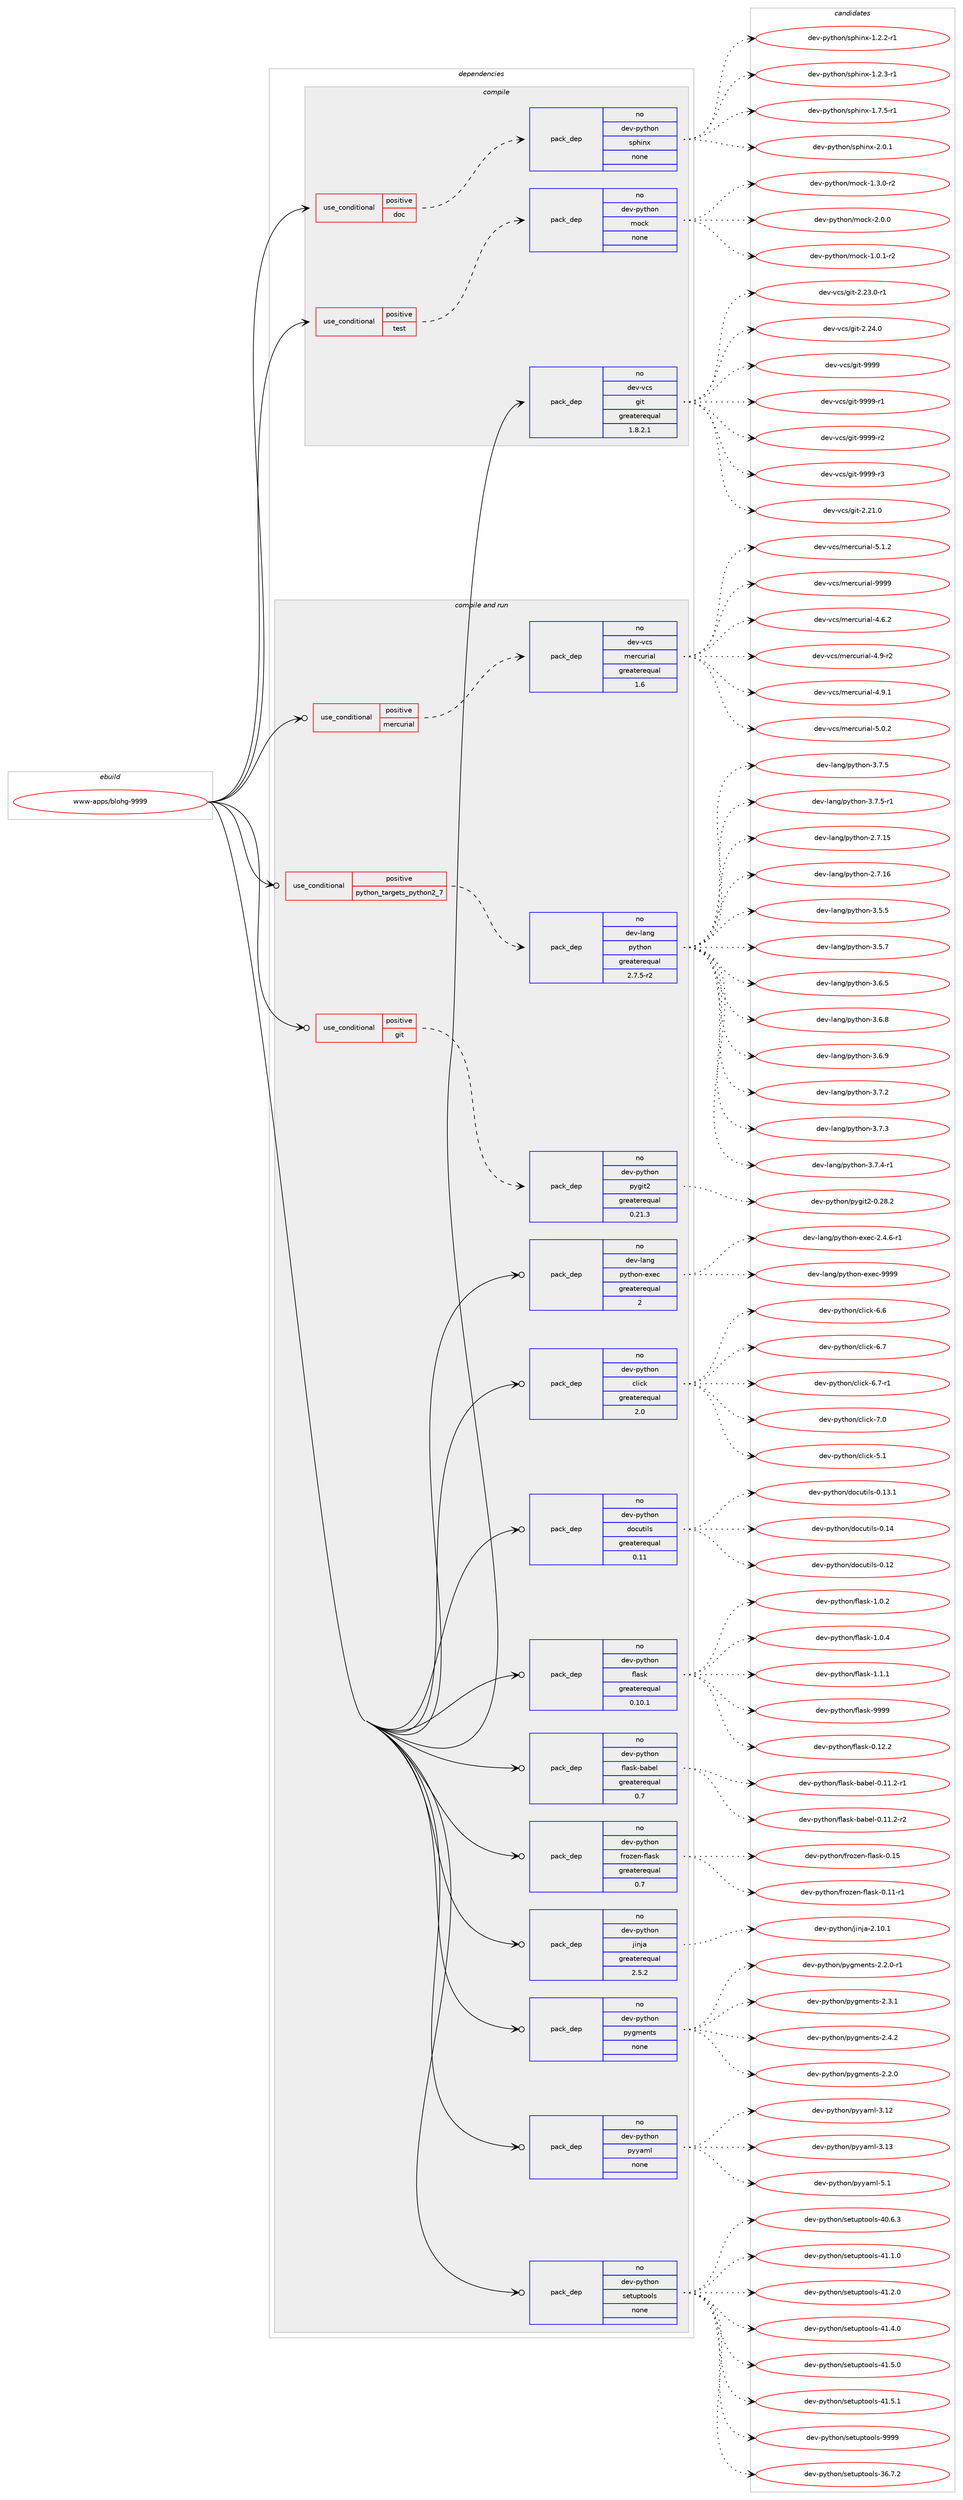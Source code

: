 digraph prolog {

# *************
# Graph options
# *************

newrank=true;
concentrate=true;
compound=true;
graph [rankdir=LR,fontname=Helvetica,fontsize=10,ranksep=1.5];#, ranksep=2.5, nodesep=0.2];
edge  [arrowhead=vee];
node  [fontname=Helvetica,fontsize=10];

# **********
# The ebuild
# **********

subgraph cluster_leftcol {
color=gray;
rank=same;
label=<<i>ebuild</i>>;
id [label="www-apps/blohg-9999", color=red, width=4, href="../www-apps/blohg-9999.svg"];
}

# ****************
# The dependencies
# ****************

subgraph cluster_midcol {
color=gray;
label=<<i>dependencies</i>>;
subgraph cluster_compile {
fillcolor="#eeeeee";
style=filled;
label=<<i>compile</i>>;
subgraph cond216640 {
dependency903251 [label=<<TABLE BORDER="0" CELLBORDER="1" CELLSPACING="0" CELLPADDING="4"><TR><TD ROWSPAN="3" CELLPADDING="10">use_conditional</TD></TR><TR><TD>positive</TD></TR><TR><TD>doc</TD></TR></TABLE>>, shape=none, color=red];
subgraph pack670373 {
dependency903252 [label=<<TABLE BORDER="0" CELLBORDER="1" CELLSPACING="0" CELLPADDING="4" WIDTH="220"><TR><TD ROWSPAN="6" CELLPADDING="30">pack_dep</TD></TR><TR><TD WIDTH="110">no</TD></TR><TR><TD>dev-python</TD></TR><TR><TD>sphinx</TD></TR><TR><TD>none</TD></TR><TR><TD></TD></TR></TABLE>>, shape=none, color=blue];
}
dependency903251:e -> dependency903252:w [weight=20,style="dashed",arrowhead="vee"];
}
id:e -> dependency903251:w [weight=20,style="solid",arrowhead="vee"];
subgraph cond216641 {
dependency903253 [label=<<TABLE BORDER="0" CELLBORDER="1" CELLSPACING="0" CELLPADDING="4"><TR><TD ROWSPAN="3" CELLPADDING="10">use_conditional</TD></TR><TR><TD>positive</TD></TR><TR><TD>test</TD></TR></TABLE>>, shape=none, color=red];
subgraph pack670374 {
dependency903254 [label=<<TABLE BORDER="0" CELLBORDER="1" CELLSPACING="0" CELLPADDING="4" WIDTH="220"><TR><TD ROWSPAN="6" CELLPADDING="30">pack_dep</TD></TR><TR><TD WIDTH="110">no</TD></TR><TR><TD>dev-python</TD></TR><TR><TD>mock</TD></TR><TR><TD>none</TD></TR><TR><TD></TD></TR></TABLE>>, shape=none, color=blue];
}
dependency903253:e -> dependency903254:w [weight=20,style="dashed",arrowhead="vee"];
}
id:e -> dependency903253:w [weight=20,style="solid",arrowhead="vee"];
subgraph pack670375 {
dependency903255 [label=<<TABLE BORDER="0" CELLBORDER="1" CELLSPACING="0" CELLPADDING="4" WIDTH="220"><TR><TD ROWSPAN="6" CELLPADDING="30">pack_dep</TD></TR><TR><TD WIDTH="110">no</TD></TR><TR><TD>dev-vcs</TD></TR><TR><TD>git</TD></TR><TR><TD>greaterequal</TD></TR><TR><TD>1.8.2.1</TD></TR></TABLE>>, shape=none, color=blue];
}
id:e -> dependency903255:w [weight=20,style="solid",arrowhead="vee"];
}
subgraph cluster_compileandrun {
fillcolor="#eeeeee";
style=filled;
label=<<i>compile and run</i>>;
subgraph cond216642 {
dependency903256 [label=<<TABLE BORDER="0" CELLBORDER="1" CELLSPACING="0" CELLPADDING="4"><TR><TD ROWSPAN="3" CELLPADDING="10">use_conditional</TD></TR><TR><TD>positive</TD></TR><TR><TD>git</TD></TR></TABLE>>, shape=none, color=red];
subgraph pack670376 {
dependency903257 [label=<<TABLE BORDER="0" CELLBORDER="1" CELLSPACING="0" CELLPADDING="4" WIDTH="220"><TR><TD ROWSPAN="6" CELLPADDING="30">pack_dep</TD></TR><TR><TD WIDTH="110">no</TD></TR><TR><TD>dev-python</TD></TR><TR><TD>pygit2</TD></TR><TR><TD>greaterequal</TD></TR><TR><TD>0.21.3</TD></TR></TABLE>>, shape=none, color=blue];
}
dependency903256:e -> dependency903257:w [weight=20,style="dashed",arrowhead="vee"];
}
id:e -> dependency903256:w [weight=20,style="solid",arrowhead="odotvee"];
subgraph cond216643 {
dependency903258 [label=<<TABLE BORDER="0" CELLBORDER="1" CELLSPACING="0" CELLPADDING="4"><TR><TD ROWSPAN="3" CELLPADDING="10">use_conditional</TD></TR><TR><TD>positive</TD></TR><TR><TD>mercurial</TD></TR></TABLE>>, shape=none, color=red];
subgraph pack670377 {
dependency903259 [label=<<TABLE BORDER="0" CELLBORDER="1" CELLSPACING="0" CELLPADDING="4" WIDTH="220"><TR><TD ROWSPAN="6" CELLPADDING="30">pack_dep</TD></TR><TR><TD WIDTH="110">no</TD></TR><TR><TD>dev-vcs</TD></TR><TR><TD>mercurial</TD></TR><TR><TD>greaterequal</TD></TR><TR><TD>1.6</TD></TR></TABLE>>, shape=none, color=blue];
}
dependency903258:e -> dependency903259:w [weight=20,style="dashed",arrowhead="vee"];
}
id:e -> dependency903258:w [weight=20,style="solid",arrowhead="odotvee"];
subgraph cond216644 {
dependency903260 [label=<<TABLE BORDER="0" CELLBORDER="1" CELLSPACING="0" CELLPADDING="4"><TR><TD ROWSPAN="3" CELLPADDING="10">use_conditional</TD></TR><TR><TD>positive</TD></TR><TR><TD>python_targets_python2_7</TD></TR></TABLE>>, shape=none, color=red];
subgraph pack670378 {
dependency903261 [label=<<TABLE BORDER="0" CELLBORDER="1" CELLSPACING="0" CELLPADDING="4" WIDTH="220"><TR><TD ROWSPAN="6" CELLPADDING="30">pack_dep</TD></TR><TR><TD WIDTH="110">no</TD></TR><TR><TD>dev-lang</TD></TR><TR><TD>python</TD></TR><TR><TD>greaterequal</TD></TR><TR><TD>2.7.5-r2</TD></TR></TABLE>>, shape=none, color=blue];
}
dependency903260:e -> dependency903261:w [weight=20,style="dashed",arrowhead="vee"];
}
id:e -> dependency903260:w [weight=20,style="solid",arrowhead="odotvee"];
subgraph pack670379 {
dependency903262 [label=<<TABLE BORDER="0" CELLBORDER="1" CELLSPACING="0" CELLPADDING="4" WIDTH="220"><TR><TD ROWSPAN="6" CELLPADDING="30">pack_dep</TD></TR><TR><TD WIDTH="110">no</TD></TR><TR><TD>dev-lang</TD></TR><TR><TD>python-exec</TD></TR><TR><TD>greaterequal</TD></TR><TR><TD>2</TD></TR></TABLE>>, shape=none, color=blue];
}
id:e -> dependency903262:w [weight=20,style="solid",arrowhead="odotvee"];
subgraph pack670380 {
dependency903263 [label=<<TABLE BORDER="0" CELLBORDER="1" CELLSPACING="0" CELLPADDING="4" WIDTH="220"><TR><TD ROWSPAN="6" CELLPADDING="30">pack_dep</TD></TR><TR><TD WIDTH="110">no</TD></TR><TR><TD>dev-python</TD></TR><TR><TD>click</TD></TR><TR><TD>greaterequal</TD></TR><TR><TD>2.0</TD></TR></TABLE>>, shape=none, color=blue];
}
id:e -> dependency903263:w [weight=20,style="solid",arrowhead="odotvee"];
subgraph pack670381 {
dependency903264 [label=<<TABLE BORDER="0" CELLBORDER="1" CELLSPACING="0" CELLPADDING="4" WIDTH="220"><TR><TD ROWSPAN="6" CELLPADDING="30">pack_dep</TD></TR><TR><TD WIDTH="110">no</TD></TR><TR><TD>dev-python</TD></TR><TR><TD>docutils</TD></TR><TR><TD>greaterequal</TD></TR><TR><TD>0.11</TD></TR></TABLE>>, shape=none, color=blue];
}
id:e -> dependency903264:w [weight=20,style="solid",arrowhead="odotvee"];
subgraph pack670382 {
dependency903265 [label=<<TABLE BORDER="0" CELLBORDER="1" CELLSPACING="0" CELLPADDING="4" WIDTH="220"><TR><TD ROWSPAN="6" CELLPADDING="30">pack_dep</TD></TR><TR><TD WIDTH="110">no</TD></TR><TR><TD>dev-python</TD></TR><TR><TD>flask</TD></TR><TR><TD>greaterequal</TD></TR><TR><TD>0.10.1</TD></TR></TABLE>>, shape=none, color=blue];
}
id:e -> dependency903265:w [weight=20,style="solid",arrowhead="odotvee"];
subgraph pack670383 {
dependency903266 [label=<<TABLE BORDER="0" CELLBORDER="1" CELLSPACING="0" CELLPADDING="4" WIDTH="220"><TR><TD ROWSPAN="6" CELLPADDING="30">pack_dep</TD></TR><TR><TD WIDTH="110">no</TD></TR><TR><TD>dev-python</TD></TR><TR><TD>flask-babel</TD></TR><TR><TD>greaterequal</TD></TR><TR><TD>0.7</TD></TR></TABLE>>, shape=none, color=blue];
}
id:e -> dependency903266:w [weight=20,style="solid",arrowhead="odotvee"];
subgraph pack670384 {
dependency903267 [label=<<TABLE BORDER="0" CELLBORDER="1" CELLSPACING="0" CELLPADDING="4" WIDTH="220"><TR><TD ROWSPAN="6" CELLPADDING="30">pack_dep</TD></TR><TR><TD WIDTH="110">no</TD></TR><TR><TD>dev-python</TD></TR><TR><TD>frozen-flask</TD></TR><TR><TD>greaterequal</TD></TR><TR><TD>0.7</TD></TR></TABLE>>, shape=none, color=blue];
}
id:e -> dependency903267:w [weight=20,style="solid",arrowhead="odotvee"];
subgraph pack670385 {
dependency903268 [label=<<TABLE BORDER="0" CELLBORDER="1" CELLSPACING="0" CELLPADDING="4" WIDTH="220"><TR><TD ROWSPAN="6" CELLPADDING="30">pack_dep</TD></TR><TR><TD WIDTH="110">no</TD></TR><TR><TD>dev-python</TD></TR><TR><TD>jinja</TD></TR><TR><TD>greaterequal</TD></TR><TR><TD>2.5.2</TD></TR></TABLE>>, shape=none, color=blue];
}
id:e -> dependency903268:w [weight=20,style="solid",arrowhead="odotvee"];
subgraph pack670386 {
dependency903269 [label=<<TABLE BORDER="0" CELLBORDER="1" CELLSPACING="0" CELLPADDING="4" WIDTH="220"><TR><TD ROWSPAN="6" CELLPADDING="30">pack_dep</TD></TR><TR><TD WIDTH="110">no</TD></TR><TR><TD>dev-python</TD></TR><TR><TD>pygments</TD></TR><TR><TD>none</TD></TR><TR><TD></TD></TR></TABLE>>, shape=none, color=blue];
}
id:e -> dependency903269:w [weight=20,style="solid",arrowhead="odotvee"];
subgraph pack670387 {
dependency903270 [label=<<TABLE BORDER="0" CELLBORDER="1" CELLSPACING="0" CELLPADDING="4" WIDTH="220"><TR><TD ROWSPAN="6" CELLPADDING="30">pack_dep</TD></TR><TR><TD WIDTH="110">no</TD></TR><TR><TD>dev-python</TD></TR><TR><TD>pyyaml</TD></TR><TR><TD>none</TD></TR><TR><TD></TD></TR></TABLE>>, shape=none, color=blue];
}
id:e -> dependency903270:w [weight=20,style="solid",arrowhead="odotvee"];
subgraph pack670388 {
dependency903271 [label=<<TABLE BORDER="0" CELLBORDER="1" CELLSPACING="0" CELLPADDING="4" WIDTH="220"><TR><TD ROWSPAN="6" CELLPADDING="30">pack_dep</TD></TR><TR><TD WIDTH="110">no</TD></TR><TR><TD>dev-python</TD></TR><TR><TD>setuptools</TD></TR><TR><TD>none</TD></TR><TR><TD></TD></TR></TABLE>>, shape=none, color=blue];
}
id:e -> dependency903271:w [weight=20,style="solid",arrowhead="odotvee"];
}
subgraph cluster_run {
fillcolor="#eeeeee";
style=filled;
label=<<i>run</i>>;
}
}

# **************
# The candidates
# **************

subgraph cluster_choices {
rank=same;
color=gray;
label=<<i>candidates</i>>;

subgraph choice670373 {
color=black;
nodesep=1;
choice10010111845112121116104111110471151121041051101204549465046504511449 [label="dev-python/sphinx-1.2.2-r1", color=red, width=4,href="../dev-python/sphinx-1.2.2-r1.svg"];
choice10010111845112121116104111110471151121041051101204549465046514511449 [label="dev-python/sphinx-1.2.3-r1", color=red, width=4,href="../dev-python/sphinx-1.2.3-r1.svg"];
choice10010111845112121116104111110471151121041051101204549465546534511449 [label="dev-python/sphinx-1.7.5-r1", color=red, width=4,href="../dev-python/sphinx-1.7.5-r1.svg"];
choice1001011184511212111610411111047115112104105110120455046484649 [label="dev-python/sphinx-2.0.1", color=red, width=4,href="../dev-python/sphinx-2.0.1.svg"];
dependency903252:e -> choice10010111845112121116104111110471151121041051101204549465046504511449:w [style=dotted,weight="100"];
dependency903252:e -> choice10010111845112121116104111110471151121041051101204549465046514511449:w [style=dotted,weight="100"];
dependency903252:e -> choice10010111845112121116104111110471151121041051101204549465546534511449:w [style=dotted,weight="100"];
dependency903252:e -> choice1001011184511212111610411111047115112104105110120455046484649:w [style=dotted,weight="100"];
}
subgraph choice670374 {
color=black;
nodesep=1;
choice1001011184511212111610411111047109111991074549464846494511450 [label="dev-python/mock-1.0.1-r2", color=red, width=4,href="../dev-python/mock-1.0.1-r2.svg"];
choice1001011184511212111610411111047109111991074549465146484511450 [label="dev-python/mock-1.3.0-r2", color=red, width=4,href="../dev-python/mock-1.3.0-r2.svg"];
choice100101118451121211161041111104710911199107455046484648 [label="dev-python/mock-2.0.0", color=red, width=4,href="../dev-python/mock-2.0.0.svg"];
dependency903254:e -> choice1001011184511212111610411111047109111991074549464846494511450:w [style=dotted,weight="100"];
dependency903254:e -> choice1001011184511212111610411111047109111991074549465146484511450:w [style=dotted,weight="100"];
dependency903254:e -> choice100101118451121211161041111104710911199107455046484648:w [style=dotted,weight="100"];
}
subgraph choice670375 {
color=black;
nodesep=1;
choice10010111845118991154710310511645504650494648 [label="dev-vcs/git-2.21.0", color=red, width=4,href="../dev-vcs/git-2.21.0.svg"];
choice100101118451189911547103105116455046505146484511449 [label="dev-vcs/git-2.23.0-r1", color=red, width=4,href="../dev-vcs/git-2.23.0-r1.svg"];
choice10010111845118991154710310511645504650524648 [label="dev-vcs/git-2.24.0", color=red, width=4,href="../dev-vcs/git-2.24.0.svg"];
choice1001011184511899115471031051164557575757 [label="dev-vcs/git-9999", color=red, width=4,href="../dev-vcs/git-9999.svg"];
choice10010111845118991154710310511645575757574511449 [label="dev-vcs/git-9999-r1", color=red, width=4,href="../dev-vcs/git-9999-r1.svg"];
choice10010111845118991154710310511645575757574511450 [label="dev-vcs/git-9999-r2", color=red, width=4,href="../dev-vcs/git-9999-r2.svg"];
choice10010111845118991154710310511645575757574511451 [label="dev-vcs/git-9999-r3", color=red, width=4,href="../dev-vcs/git-9999-r3.svg"];
dependency903255:e -> choice10010111845118991154710310511645504650494648:w [style=dotted,weight="100"];
dependency903255:e -> choice100101118451189911547103105116455046505146484511449:w [style=dotted,weight="100"];
dependency903255:e -> choice10010111845118991154710310511645504650524648:w [style=dotted,weight="100"];
dependency903255:e -> choice1001011184511899115471031051164557575757:w [style=dotted,weight="100"];
dependency903255:e -> choice10010111845118991154710310511645575757574511449:w [style=dotted,weight="100"];
dependency903255:e -> choice10010111845118991154710310511645575757574511450:w [style=dotted,weight="100"];
dependency903255:e -> choice10010111845118991154710310511645575757574511451:w [style=dotted,weight="100"];
}
subgraph choice670376 {
color=black;
nodesep=1;
choice10010111845112121116104111110471121211031051165045484650564650 [label="dev-python/pygit2-0.28.2", color=red, width=4,href="../dev-python/pygit2-0.28.2.svg"];
dependency903257:e -> choice10010111845112121116104111110471121211031051165045484650564650:w [style=dotted,weight="100"];
}
subgraph choice670377 {
color=black;
nodesep=1;
choice1001011184511899115471091011149911711410597108455246544650 [label="dev-vcs/mercurial-4.6.2", color=red, width=4,href="../dev-vcs/mercurial-4.6.2.svg"];
choice1001011184511899115471091011149911711410597108455246574511450 [label="dev-vcs/mercurial-4.9-r2", color=red, width=4,href="../dev-vcs/mercurial-4.9-r2.svg"];
choice1001011184511899115471091011149911711410597108455246574649 [label="dev-vcs/mercurial-4.9.1", color=red, width=4,href="../dev-vcs/mercurial-4.9.1.svg"];
choice1001011184511899115471091011149911711410597108455346484650 [label="dev-vcs/mercurial-5.0.2", color=red, width=4,href="../dev-vcs/mercurial-5.0.2.svg"];
choice1001011184511899115471091011149911711410597108455346494650 [label="dev-vcs/mercurial-5.1.2", color=red, width=4,href="../dev-vcs/mercurial-5.1.2.svg"];
choice10010111845118991154710910111499117114105971084557575757 [label="dev-vcs/mercurial-9999", color=red, width=4,href="../dev-vcs/mercurial-9999.svg"];
dependency903259:e -> choice1001011184511899115471091011149911711410597108455246544650:w [style=dotted,weight="100"];
dependency903259:e -> choice1001011184511899115471091011149911711410597108455246574511450:w [style=dotted,weight="100"];
dependency903259:e -> choice1001011184511899115471091011149911711410597108455246574649:w [style=dotted,weight="100"];
dependency903259:e -> choice1001011184511899115471091011149911711410597108455346484650:w [style=dotted,weight="100"];
dependency903259:e -> choice1001011184511899115471091011149911711410597108455346494650:w [style=dotted,weight="100"];
dependency903259:e -> choice10010111845118991154710910111499117114105971084557575757:w [style=dotted,weight="100"];
}
subgraph choice670378 {
color=black;
nodesep=1;
choice10010111845108971101034711212111610411111045504655464953 [label="dev-lang/python-2.7.15", color=red, width=4,href="../dev-lang/python-2.7.15.svg"];
choice10010111845108971101034711212111610411111045504655464954 [label="dev-lang/python-2.7.16", color=red, width=4,href="../dev-lang/python-2.7.16.svg"];
choice100101118451089711010347112121116104111110455146534653 [label="dev-lang/python-3.5.5", color=red, width=4,href="../dev-lang/python-3.5.5.svg"];
choice100101118451089711010347112121116104111110455146534655 [label="dev-lang/python-3.5.7", color=red, width=4,href="../dev-lang/python-3.5.7.svg"];
choice100101118451089711010347112121116104111110455146544653 [label="dev-lang/python-3.6.5", color=red, width=4,href="../dev-lang/python-3.6.5.svg"];
choice100101118451089711010347112121116104111110455146544656 [label="dev-lang/python-3.6.8", color=red, width=4,href="../dev-lang/python-3.6.8.svg"];
choice100101118451089711010347112121116104111110455146544657 [label="dev-lang/python-3.6.9", color=red, width=4,href="../dev-lang/python-3.6.9.svg"];
choice100101118451089711010347112121116104111110455146554650 [label="dev-lang/python-3.7.2", color=red, width=4,href="../dev-lang/python-3.7.2.svg"];
choice100101118451089711010347112121116104111110455146554651 [label="dev-lang/python-3.7.3", color=red, width=4,href="../dev-lang/python-3.7.3.svg"];
choice1001011184510897110103471121211161041111104551465546524511449 [label="dev-lang/python-3.7.4-r1", color=red, width=4,href="../dev-lang/python-3.7.4-r1.svg"];
choice100101118451089711010347112121116104111110455146554653 [label="dev-lang/python-3.7.5", color=red, width=4,href="../dev-lang/python-3.7.5.svg"];
choice1001011184510897110103471121211161041111104551465546534511449 [label="dev-lang/python-3.7.5-r1", color=red, width=4,href="../dev-lang/python-3.7.5-r1.svg"];
dependency903261:e -> choice10010111845108971101034711212111610411111045504655464953:w [style=dotted,weight="100"];
dependency903261:e -> choice10010111845108971101034711212111610411111045504655464954:w [style=dotted,weight="100"];
dependency903261:e -> choice100101118451089711010347112121116104111110455146534653:w [style=dotted,weight="100"];
dependency903261:e -> choice100101118451089711010347112121116104111110455146534655:w [style=dotted,weight="100"];
dependency903261:e -> choice100101118451089711010347112121116104111110455146544653:w [style=dotted,weight="100"];
dependency903261:e -> choice100101118451089711010347112121116104111110455146544656:w [style=dotted,weight="100"];
dependency903261:e -> choice100101118451089711010347112121116104111110455146544657:w [style=dotted,weight="100"];
dependency903261:e -> choice100101118451089711010347112121116104111110455146554650:w [style=dotted,weight="100"];
dependency903261:e -> choice100101118451089711010347112121116104111110455146554651:w [style=dotted,weight="100"];
dependency903261:e -> choice1001011184510897110103471121211161041111104551465546524511449:w [style=dotted,weight="100"];
dependency903261:e -> choice100101118451089711010347112121116104111110455146554653:w [style=dotted,weight="100"];
dependency903261:e -> choice1001011184510897110103471121211161041111104551465546534511449:w [style=dotted,weight="100"];
}
subgraph choice670379 {
color=black;
nodesep=1;
choice10010111845108971101034711212111610411111045101120101994550465246544511449 [label="dev-lang/python-exec-2.4.6-r1", color=red, width=4,href="../dev-lang/python-exec-2.4.6-r1.svg"];
choice10010111845108971101034711212111610411111045101120101994557575757 [label="dev-lang/python-exec-9999", color=red, width=4,href="../dev-lang/python-exec-9999.svg"];
dependency903262:e -> choice10010111845108971101034711212111610411111045101120101994550465246544511449:w [style=dotted,weight="100"];
dependency903262:e -> choice10010111845108971101034711212111610411111045101120101994557575757:w [style=dotted,weight="100"];
}
subgraph choice670380 {
color=black;
nodesep=1;
choice1001011184511212111610411111047991081059910745534649 [label="dev-python/click-5.1", color=red, width=4,href="../dev-python/click-5.1.svg"];
choice1001011184511212111610411111047991081059910745544654 [label="dev-python/click-6.6", color=red, width=4,href="../dev-python/click-6.6.svg"];
choice1001011184511212111610411111047991081059910745544655 [label="dev-python/click-6.7", color=red, width=4,href="../dev-python/click-6.7.svg"];
choice10010111845112121116104111110479910810599107455446554511449 [label="dev-python/click-6.7-r1", color=red, width=4,href="../dev-python/click-6.7-r1.svg"];
choice1001011184511212111610411111047991081059910745554648 [label="dev-python/click-7.0", color=red, width=4,href="../dev-python/click-7.0.svg"];
dependency903263:e -> choice1001011184511212111610411111047991081059910745534649:w [style=dotted,weight="100"];
dependency903263:e -> choice1001011184511212111610411111047991081059910745544654:w [style=dotted,weight="100"];
dependency903263:e -> choice1001011184511212111610411111047991081059910745544655:w [style=dotted,weight="100"];
dependency903263:e -> choice10010111845112121116104111110479910810599107455446554511449:w [style=dotted,weight="100"];
dependency903263:e -> choice1001011184511212111610411111047991081059910745554648:w [style=dotted,weight="100"];
}
subgraph choice670381 {
color=black;
nodesep=1;
choice1001011184511212111610411111047100111991171161051081154548464950 [label="dev-python/docutils-0.12", color=red, width=4,href="../dev-python/docutils-0.12.svg"];
choice10010111845112121116104111110471001119911711610510811545484649514649 [label="dev-python/docutils-0.13.1", color=red, width=4,href="../dev-python/docutils-0.13.1.svg"];
choice1001011184511212111610411111047100111991171161051081154548464952 [label="dev-python/docutils-0.14", color=red, width=4,href="../dev-python/docutils-0.14.svg"];
dependency903264:e -> choice1001011184511212111610411111047100111991171161051081154548464950:w [style=dotted,weight="100"];
dependency903264:e -> choice10010111845112121116104111110471001119911711610510811545484649514649:w [style=dotted,weight="100"];
dependency903264:e -> choice1001011184511212111610411111047100111991171161051081154548464952:w [style=dotted,weight="100"];
}
subgraph choice670382 {
color=black;
nodesep=1;
choice10010111845112121116104111110471021089711510745484649504650 [label="dev-python/flask-0.12.2", color=red, width=4,href="../dev-python/flask-0.12.2.svg"];
choice100101118451121211161041111104710210897115107454946484650 [label="dev-python/flask-1.0.2", color=red, width=4,href="../dev-python/flask-1.0.2.svg"];
choice100101118451121211161041111104710210897115107454946484652 [label="dev-python/flask-1.0.4", color=red, width=4,href="../dev-python/flask-1.0.4.svg"];
choice100101118451121211161041111104710210897115107454946494649 [label="dev-python/flask-1.1.1", color=red, width=4,href="../dev-python/flask-1.1.1.svg"];
choice1001011184511212111610411111047102108971151074557575757 [label="dev-python/flask-9999", color=red, width=4,href="../dev-python/flask-9999.svg"];
dependency903265:e -> choice10010111845112121116104111110471021089711510745484649504650:w [style=dotted,weight="100"];
dependency903265:e -> choice100101118451121211161041111104710210897115107454946484650:w [style=dotted,weight="100"];
dependency903265:e -> choice100101118451121211161041111104710210897115107454946484652:w [style=dotted,weight="100"];
dependency903265:e -> choice100101118451121211161041111104710210897115107454946494649:w [style=dotted,weight="100"];
dependency903265:e -> choice1001011184511212111610411111047102108971151074557575757:w [style=dotted,weight="100"];
}
subgraph choice670383 {
color=black;
nodesep=1;
choice10010111845112121116104111110471021089711510745989798101108454846494946504511449 [label="dev-python/flask-babel-0.11.2-r1", color=red, width=4,href="../dev-python/flask-babel-0.11.2-r1.svg"];
choice10010111845112121116104111110471021089711510745989798101108454846494946504511450 [label="dev-python/flask-babel-0.11.2-r2", color=red, width=4,href="../dev-python/flask-babel-0.11.2-r2.svg"];
dependency903266:e -> choice10010111845112121116104111110471021089711510745989798101108454846494946504511449:w [style=dotted,weight="100"];
dependency903266:e -> choice10010111845112121116104111110471021089711510745989798101108454846494946504511450:w [style=dotted,weight="100"];
}
subgraph choice670384 {
color=black;
nodesep=1;
choice1001011184511212111610411111047102114111122101110451021089711510745484649494511449 [label="dev-python/frozen-flask-0.11-r1", color=red, width=4,href="../dev-python/frozen-flask-0.11-r1.svg"];
choice100101118451121211161041111104710211411112210111045102108971151074548464953 [label="dev-python/frozen-flask-0.15", color=red, width=4,href="../dev-python/frozen-flask-0.15.svg"];
dependency903267:e -> choice1001011184511212111610411111047102114111122101110451021089711510745484649494511449:w [style=dotted,weight="100"];
dependency903267:e -> choice100101118451121211161041111104710211411112210111045102108971151074548464953:w [style=dotted,weight="100"];
}
subgraph choice670385 {
color=black;
nodesep=1;
choice10010111845112121116104111110471061051101069745504649484649 [label="dev-python/jinja-2.10.1", color=red, width=4,href="../dev-python/jinja-2.10.1.svg"];
dependency903268:e -> choice10010111845112121116104111110471061051101069745504649484649:w [style=dotted,weight="100"];
}
subgraph choice670386 {
color=black;
nodesep=1;
choice1001011184511212111610411111047112121103109101110116115455046504648 [label="dev-python/pygments-2.2.0", color=red, width=4,href="../dev-python/pygments-2.2.0.svg"];
choice10010111845112121116104111110471121211031091011101161154550465046484511449 [label="dev-python/pygments-2.2.0-r1", color=red, width=4,href="../dev-python/pygments-2.2.0-r1.svg"];
choice1001011184511212111610411111047112121103109101110116115455046514649 [label="dev-python/pygments-2.3.1", color=red, width=4,href="../dev-python/pygments-2.3.1.svg"];
choice1001011184511212111610411111047112121103109101110116115455046524650 [label="dev-python/pygments-2.4.2", color=red, width=4,href="../dev-python/pygments-2.4.2.svg"];
dependency903269:e -> choice1001011184511212111610411111047112121103109101110116115455046504648:w [style=dotted,weight="100"];
dependency903269:e -> choice10010111845112121116104111110471121211031091011101161154550465046484511449:w [style=dotted,weight="100"];
dependency903269:e -> choice1001011184511212111610411111047112121103109101110116115455046514649:w [style=dotted,weight="100"];
dependency903269:e -> choice1001011184511212111610411111047112121103109101110116115455046524650:w [style=dotted,weight="100"];
}
subgraph choice670387 {
color=black;
nodesep=1;
choice1001011184511212111610411111047112121121971091084551464950 [label="dev-python/pyyaml-3.12", color=red, width=4,href="../dev-python/pyyaml-3.12.svg"];
choice1001011184511212111610411111047112121121971091084551464951 [label="dev-python/pyyaml-3.13", color=red, width=4,href="../dev-python/pyyaml-3.13.svg"];
choice10010111845112121116104111110471121211219710910845534649 [label="dev-python/pyyaml-5.1", color=red, width=4,href="../dev-python/pyyaml-5.1.svg"];
dependency903270:e -> choice1001011184511212111610411111047112121121971091084551464950:w [style=dotted,weight="100"];
dependency903270:e -> choice1001011184511212111610411111047112121121971091084551464951:w [style=dotted,weight="100"];
dependency903270:e -> choice10010111845112121116104111110471121211219710910845534649:w [style=dotted,weight="100"];
}
subgraph choice670388 {
color=black;
nodesep=1;
choice100101118451121211161041111104711510111611711211611111110811545515446554650 [label="dev-python/setuptools-36.7.2", color=red, width=4,href="../dev-python/setuptools-36.7.2.svg"];
choice100101118451121211161041111104711510111611711211611111110811545524846544651 [label="dev-python/setuptools-40.6.3", color=red, width=4,href="../dev-python/setuptools-40.6.3.svg"];
choice100101118451121211161041111104711510111611711211611111110811545524946494648 [label="dev-python/setuptools-41.1.0", color=red, width=4,href="../dev-python/setuptools-41.1.0.svg"];
choice100101118451121211161041111104711510111611711211611111110811545524946504648 [label="dev-python/setuptools-41.2.0", color=red, width=4,href="../dev-python/setuptools-41.2.0.svg"];
choice100101118451121211161041111104711510111611711211611111110811545524946524648 [label="dev-python/setuptools-41.4.0", color=red, width=4,href="../dev-python/setuptools-41.4.0.svg"];
choice100101118451121211161041111104711510111611711211611111110811545524946534648 [label="dev-python/setuptools-41.5.0", color=red, width=4,href="../dev-python/setuptools-41.5.0.svg"];
choice100101118451121211161041111104711510111611711211611111110811545524946534649 [label="dev-python/setuptools-41.5.1", color=red, width=4,href="../dev-python/setuptools-41.5.1.svg"];
choice10010111845112121116104111110471151011161171121161111111081154557575757 [label="dev-python/setuptools-9999", color=red, width=4,href="../dev-python/setuptools-9999.svg"];
dependency903271:e -> choice100101118451121211161041111104711510111611711211611111110811545515446554650:w [style=dotted,weight="100"];
dependency903271:e -> choice100101118451121211161041111104711510111611711211611111110811545524846544651:w [style=dotted,weight="100"];
dependency903271:e -> choice100101118451121211161041111104711510111611711211611111110811545524946494648:w [style=dotted,weight="100"];
dependency903271:e -> choice100101118451121211161041111104711510111611711211611111110811545524946504648:w [style=dotted,weight="100"];
dependency903271:e -> choice100101118451121211161041111104711510111611711211611111110811545524946524648:w [style=dotted,weight="100"];
dependency903271:e -> choice100101118451121211161041111104711510111611711211611111110811545524946534648:w [style=dotted,weight="100"];
dependency903271:e -> choice100101118451121211161041111104711510111611711211611111110811545524946534649:w [style=dotted,weight="100"];
dependency903271:e -> choice10010111845112121116104111110471151011161171121161111111081154557575757:w [style=dotted,weight="100"];
}
}

}
